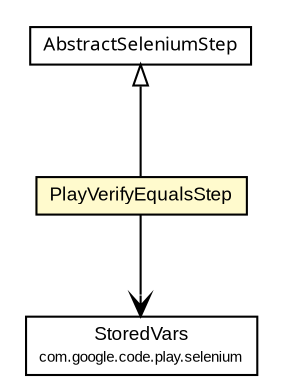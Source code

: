 #!/usr/local/bin/dot
#
# Class diagram 
# Generated by UmlGraph version 4.6 (http://www.spinellis.gr/sw/umlgraph)
#

digraph G {
	edge [fontname="arial",fontsize=10,labelfontname="arial",labelfontsize=10];
	node [fontname="arial",fontsize=10,shape=plaintext];
	// com.google.code.play.selenium.StoredVars
	c4862 [label=<<table border="0" cellborder="1" cellspacing="0" cellpadding="2" port="p" href="../StoredVars.html">
		<tr><td><table border="0" cellspacing="0" cellpadding="1">
			<tr><td> StoredVars </td></tr>
			<tr><td><font point-size="7.0"> com.google.code.play.selenium </font></td></tr>
		</table></td></tr>
		</table>>, fontname="arial", fontcolor="black", fontsize=9.0];
	// com.google.code.play.selenium.step.PlayVerifyEqualsStep
	c4882 [label=<<table border="0" cellborder="1" cellspacing="0" cellpadding="2" port="p" bgcolor="lemonChiffon" href="./PlayVerifyEqualsStep.html">
		<tr><td><table border="0" cellspacing="0" cellpadding="1">
			<tr><td> PlayVerifyEqualsStep </td></tr>
		</table></td></tr>
		</table>>, fontname="arial", fontcolor="black", fontsize=9.0];
	// com.google.code.play.selenium.step.AbstractSeleniumStep
	c4901 [label=<<table border="0" cellborder="1" cellspacing="0" cellpadding="2" port="p" href="./AbstractSeleniumStep.html">
		<tr><td><table border="0" cellspacing="0" cellpadding="1">
			<tr><td><font face="ariali"> AbstractSeleniumStep </font></td></tr>
		</table></td></tr>
		</table>>, fontname="arial", fontcolor="black", fontsize=9.0];
	//com.google.code.play.selenium.step.PlayVerifyEqualsStep extends com.google.code.play.selenium.step.AbstractSeleniumStep
	c4901:p -> c4882:p [dir=back,arrowtail=empty];
	// com.google.code.play.selenium.step.PlayVerifyEqualsStep NAVASSOC com.google.code.play.selenium.StoredVars
	c4882:p -> c4862:p [taillabel="", label="", headlabel="", fontname="arial", fontcolor="black", fontsize=10.0, color="black", arrowhead=open];
}

